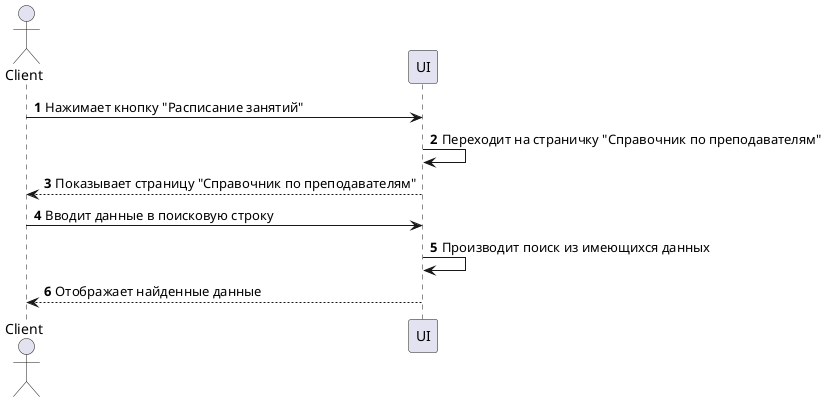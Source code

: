 @startuml Поиск   
    autonumber

    actor Client
    
    participant UI

    Client -> UI: Нажимает кнопку "Расписание занятий"
    UI -> UI: Переходит на страничку "Справочник по преподавателям"
    Client <-- UI: Показывает страницу "Справочник по преподавателям"

    Client -> UI: Вводит данные в поисковую строку
    UI -> UI: Производит поиск из имеющихся данных
    Client <-- UI: Отображает найденные данные

@enduml



    